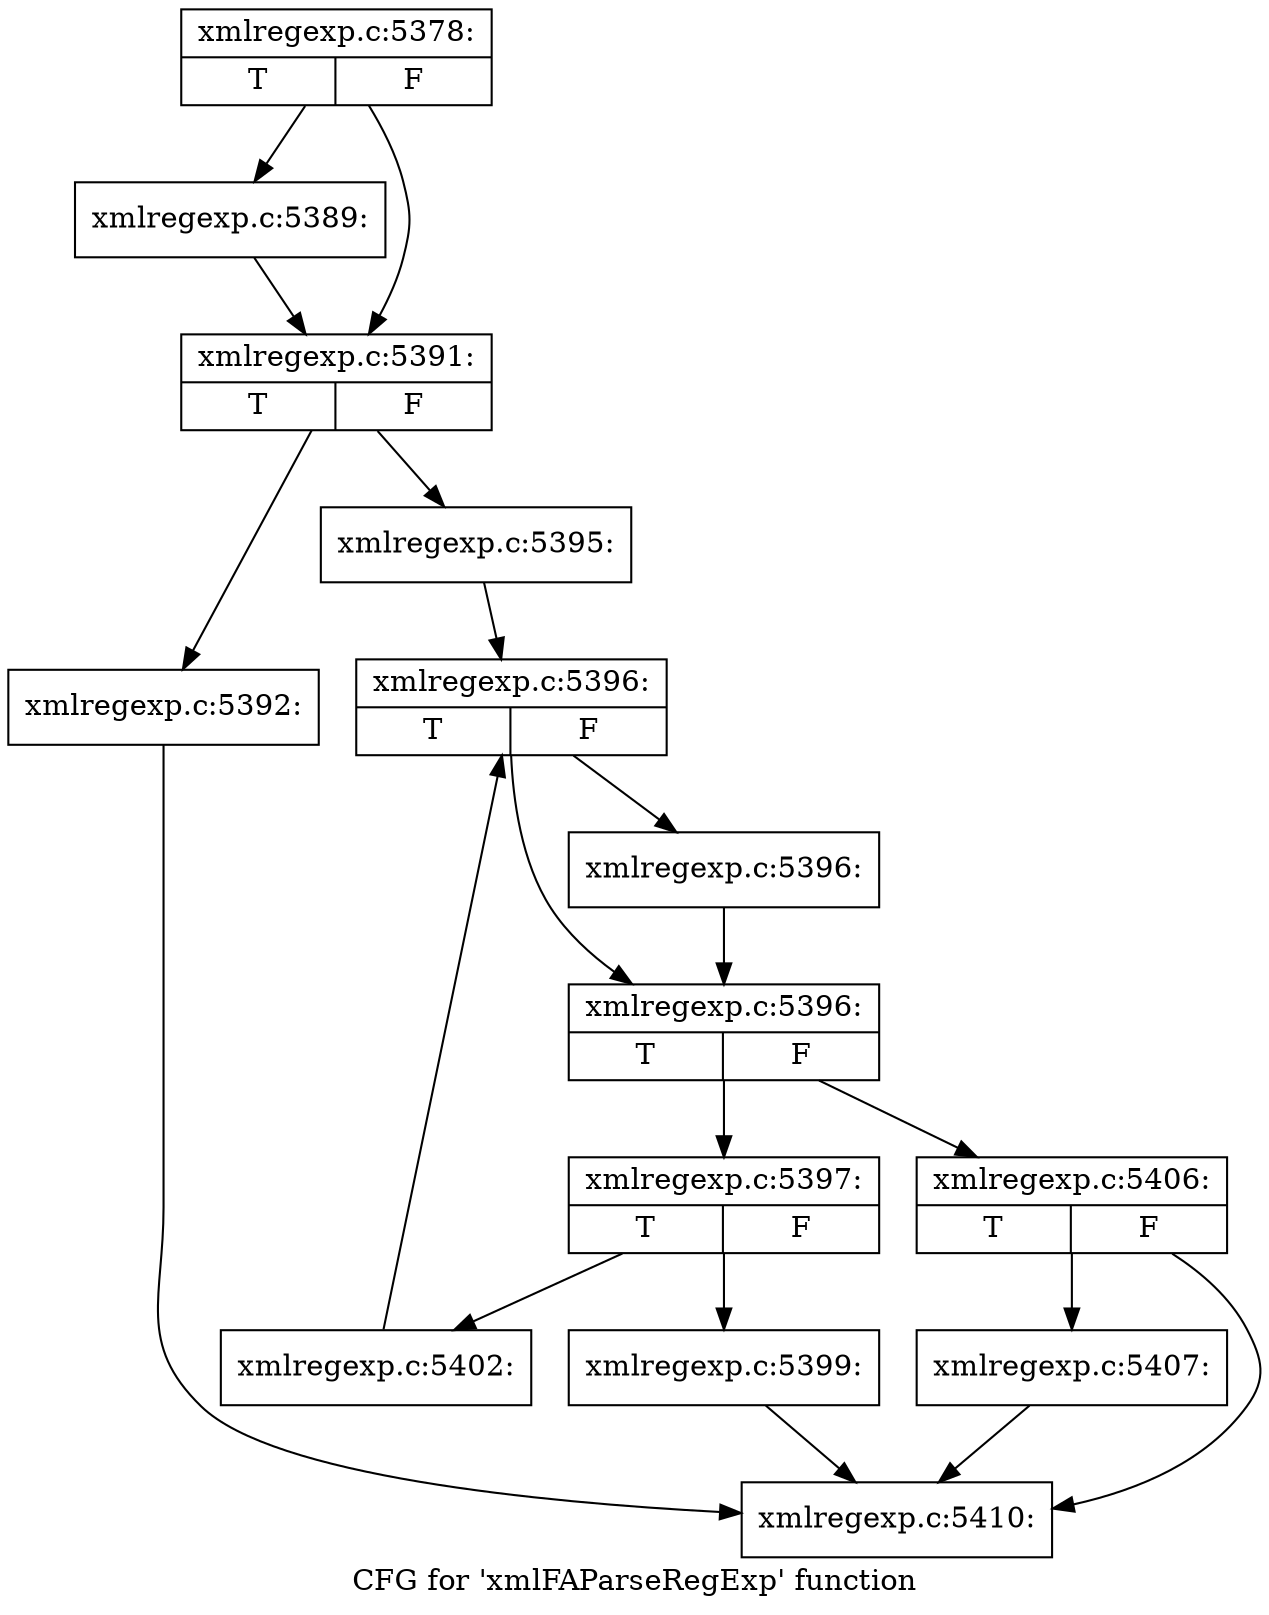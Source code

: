 digraph "CFG for 'xmlFAParseRegExp' function" {
	label="CFG for 'xmlFAParseRegExp' function";

	Node0x563d9d7a6c80 [shape=record,label="{xmlregexp.c:5378:|{<s0>T|<s1>F}}"];
	Node0x563d9d7a6c80 -> Node0x563d9d7a8660;
	Node0x563d9d7a6c80 -> Node0x563d9d7a86b0;
	Node0x563d9d7a8660 [shape=record,label="{xmlregexp.c:5389:}"];
	Node0x563d9d7a8660 -> Node0x563d9d7a86b0;
	Node0x563d9d7a86b0 [shape=record,label="{xmlregexp.c:5391:|{<s0>T|<s1>F}}"];
	Node0x563d9d7a86b0 -> Node0x563d9d7a8cb0;
	Node0x563d9d7a86b0 -> Node0x563d9d7a8d00;
	Node0x563d9d7a8cb0 [shape=record,label="{xmlregexp.c:5392:}"];
	Node0x563d9d7a8cb0 -> Node0x563d9d7aba50;
	Node0x563d9d7a8d00 [shape=record,label="{xmlregexp.c:5395:}"];
	Node0x563d9d7a8d00 -> Node0x563d9d7a9940;
	Node0x563d9d7a9940 [shape=record,label="{xmlregexp.c:5396:|{<s0>T|<s1>F}}"];
	Node0x563d9d7a9940 -> Node0x563d9d7a9c30;
	Node0x563d9d7a9940 -> Node0x563d9d7a9be0;
	Node0x563d9d7a9c30 [shape=record,label="{xmlregexp.c:5396:}"];
	Node0x563d9d7a9c30 -> Node0x563d9d7a9be0;
	Node0x563d9d7a9be0 [shape=record,label="{xmlregexp.c:5396:|{<s0>T|<s1>F}}"];
	Node0x563d9d7a9be0 -> Node0x563d9d7aa380;
	Node0x563d9d7a9be0 -> Node0x563d9d7a9b60;
	Node0x563d9d7aa380 [shape=record,label="{xmlregexp.c:5397:|{<s0>T|<s1>F}}"];
	Node0x563d9d7aa380 -> Node0x563d9d7aa7b0;
	Node0x563d9d7aa380 -> Node0x563d9d7aa800;
	Node0x563d9d7aa7b0 [shape=record,label="{xmlregexp.c:5399:}"];
	Node0x563d9d7aa7b0 -> Node0x563d9d7aba50;
	Node0x563d9d7aa800 [shape=record,label="{xmlregexp.c:5402:}"];
	Node0x563d9d7aa800 -> Node0x563d9d7a9940;
	Node0x563d9d7a9b60 [shape=record,label="{xmlregexp.c:5406:|{<s0>T|<s1>F}}"];
	Node0x563d9d7a9b60 -> Node0x563d9d7aba50;
	Node0x563d9d7a9b60 -> Node0x563d9d7aba00;
	Node0x563d9d7aba00 [shape=record,label="{xmlregexp.c:5407:}"];
	Node0x563d9d7aba00 -> Node0x563d9d7aba50;
	Node0x563d9d7aba50 [shape=record,label="{xmlregexp.c:5410:}"];
}
